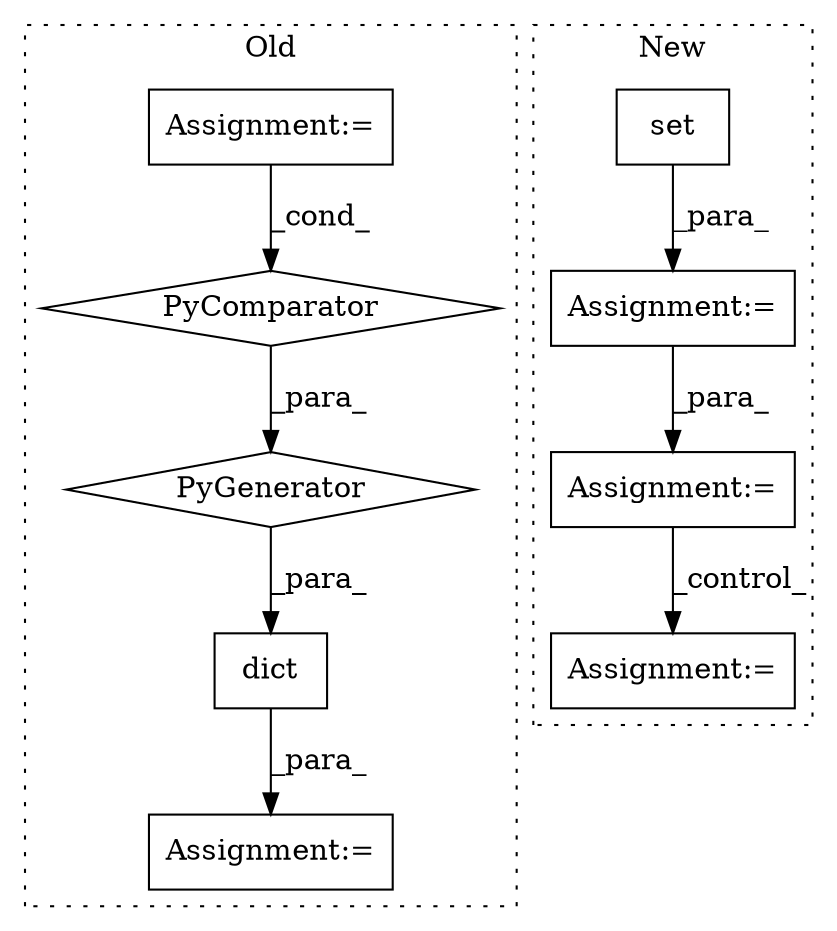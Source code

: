 digraph G {
subgraph cluster0 {
1 [label="dict" a="32" s="1475,1654" l="23,-10" shape="box"];
3 [label="Assignment:=" a="7" s="1474" l="1" shape="box"];
5 [label="Assignment:=" a="7" s="1590" l="51" shape="box"];
7 [label="PyComparator" a="113" s="1590" l="51" shape="diamond"];
9 [label="PyGenerator" a="107" s="1498" l="156" shape="diamond"];
label = "Old";
style="dotted";
}
subgraph cluster1 {
2 [label="set" a="32" s="1869,1887" l="4,1" shape="box"];
4 [label="Assignment:=" a="7" s="2073" l="1" shape="box"];
6 [label="Assignment:=" a="7" s="2323" l="1" shape="box"];
8 [label="Assignment:=" a="7" s="1838" l="1" shape="box"];
label = "New";
style="dotted";
}
1 -> 3 [label="_para_"];
2 -> 8 [label="_para_"];
4 -> 6 [label="_control_"];
5 -> 7 [label="_cond_"];
7 -> 9 [label="_para_"];
8 -> 4 [label="_para_"];
9 -> 1 [label="_para_"];
}